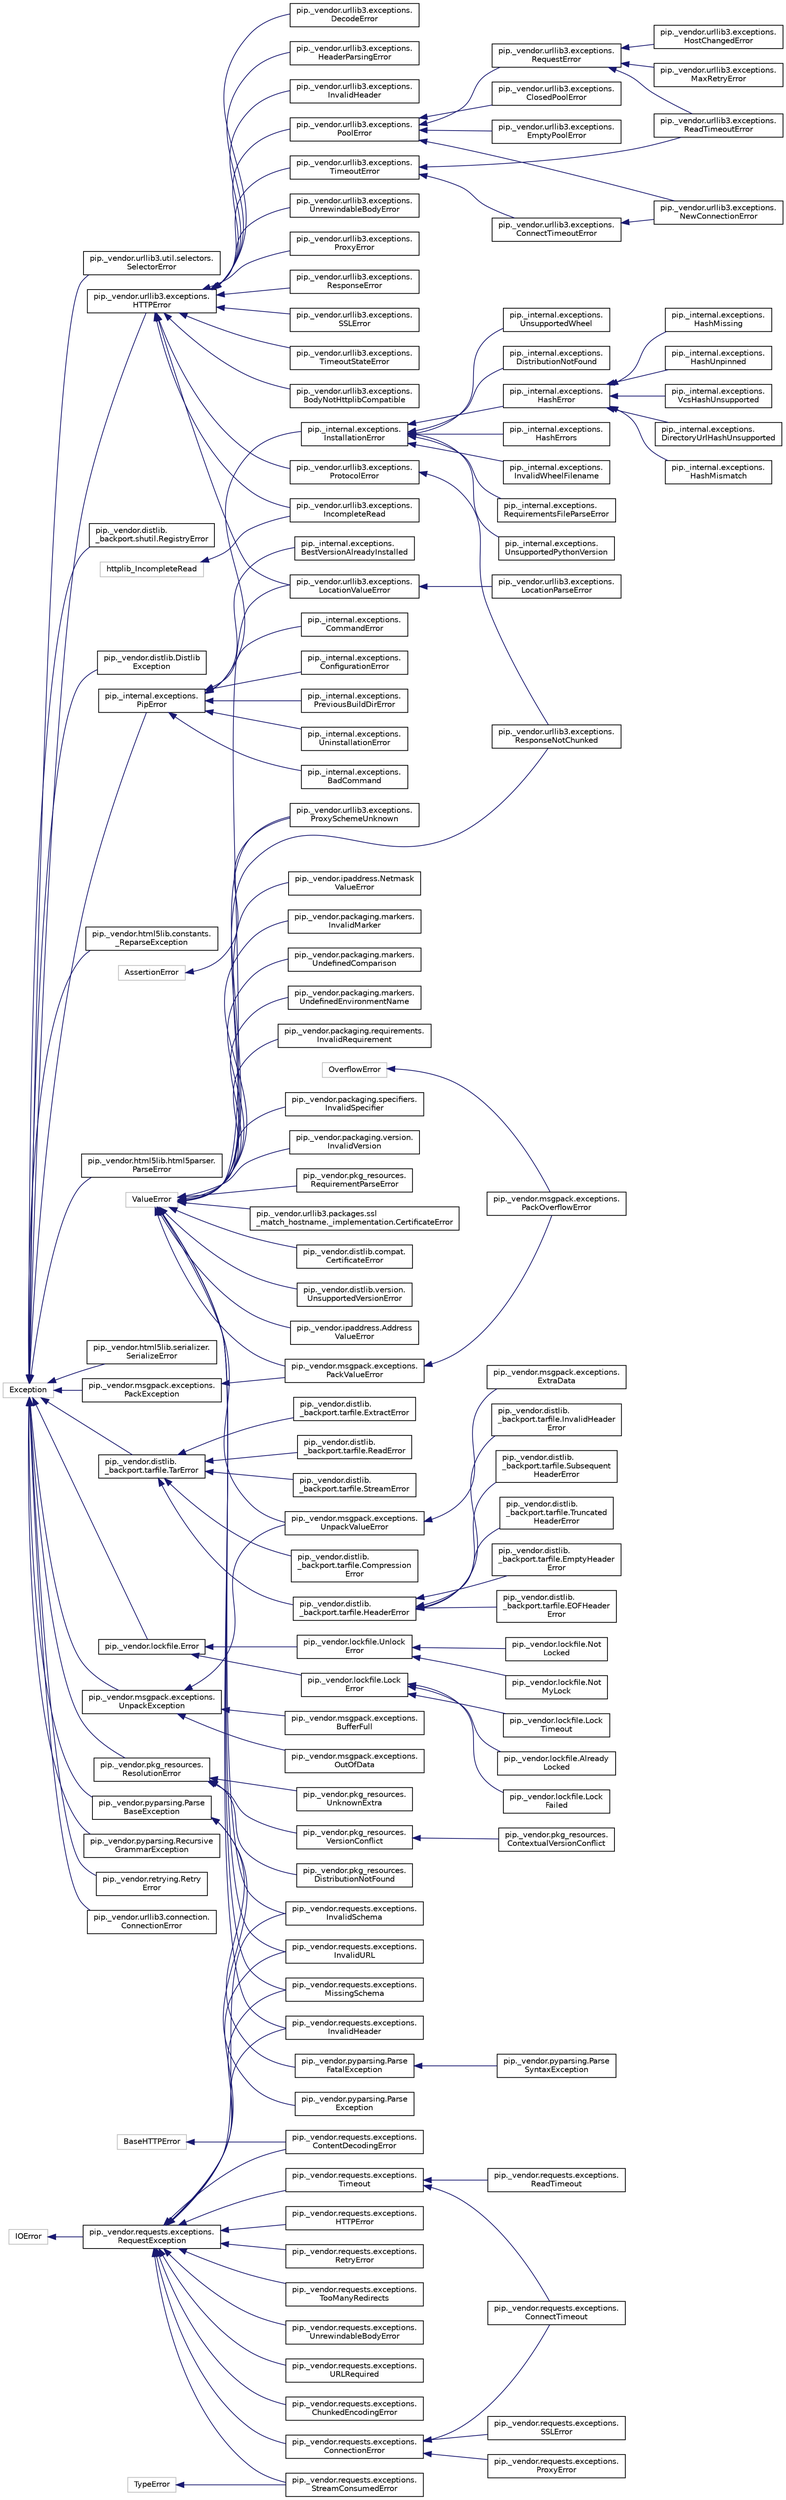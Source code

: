 digraph "Graphical Class Hierarchy"
{
  edge [fontname="Helvetica",fontsize="10",labelfontname="Helvetica",labelfontsize="10"];
  node [fontname="Helvetica",fontsize="10",shape=record];
  rankdir="LR";
  Node707 [label="AssertionError",height=0.2,width=0.4,color="grey75", fillcolor="white", style="filled"];
  Node707 -> Node39 [dir="back",color="midnightblue",fontsize="10",style="solid",fontname="Helvetica"];
  Node39 [label="pip._vendor.urllib3.exceptions.\lProxySchemeUnknown",height=0.2,width=0.4,color="black", fillcolor="white", style="filled",URL="$classpip_1_1__vendor_1_1urllib3_1_1exceptions_1_1_proxy_scheme_unknown.html"];
  Node701 [label="BaseHTTPError",height=0.2,width=0.4,color="grey75", fillcolor="white", style="filled"];
  Node701 -> Node535 [dir="back",color="midnightblue",fontsize="10",style="solid",fontname="Helvetica"];
  Node535 [label="pip._vendor.requests.exceptions.\lContentDecodingError",height=0.2,width=0.4,color="black", fillcolor="white", style="filled",URL="$classpip_1_1__vendor_1_1requests_1_1exceptions_1_1_content_decoding_error.html"];
  Node579 [label="Exception",height=0.2,width=0.4,color="grey75", fillcolor="white", style="filled"];
  Node579 -> Node580 [dir="back",color="midnightblue",fontsize="10",style="solid",fontname="Helvetica"];
  Node580 [label="pip._internal.exceptions.\lPipError",height=0.2,width=0.4,color="black", fillcolor="white", style="filled",URL="$classpip_1_1__internal_1_1exceptions_1_1_pip_error.html"];
  Node580 -> Node581 [dir="back",color="midnightblue",fontsize="10",style="solid",fontname="Helvetica"];
  Node581 [label="pip._internal.exceptions.\lBadCommand",height=0.2,width=0.4,color="black", fillcolor="white", style="filled",URL="$classpip_1_1__internal_1_1exceptions_1_1_bad_command.html"];
  Node580 -> Node582 [dir="back",color="midnightblue",fontsize="10",style="solid",fontname="Helvetica"];
  Node582 [label="pip._internal.exceptions.\lBestVersionAlreadyInstalled",height=0.2,width=0.4,color="black", fillcolor="white", style="filled",URL="$classpip_1_1__internal_1_1exceptions_1_1_best_version_already_installed.html"];
  Node580 -> Node583 [dir="back",color="midnightblue",fontsize="10",style="solid",fontname="Helvetica"];
  Node583 [label="pip._internal.exceptions.\lCommandError",height=0.2,width=0.4,color="black", fillcolor="white", style="filled",URL="$classpip_1_1__internal_1_1exceptions_1_1_command_error.html"];
  Node580 -> Node584 [dir="back",color="midnightblue",fontsize="10",style="solid",fontname="Helvetica"];
  Node584 [label="pip._internal.exceptions.\lConfigurationError",height=0.2,width=0.4,color="black", fillcolor="white", style="filled",URL="$classpip_1_1__internal_1_1exceptions_1_1_configuration_error.html"];
  Node580 -> Node585 [dir="back",color="midnightblue",fontsize="10",style="solid",fontname="Helvetica"];
  Node585 [label="pip._internal.exceptions.\lInstallationError",height=0.2,width=0.4,color="black", fillcolor="white", style="filled",URL="$classpip_1_1__internal_1_1exceptions_1_1_installation_error.html"];
  Node585 -> Node586 [dir="back",color="midnightblue",fontsize="10",style="solid",fontname="Helvetica"];
  Node586 [label="pip._internal.exceptions.\lDistributionNotFound",height=0.2,width=0.4,color="black", fillcolor="white", style="filled",URL="$classpip_1_1__internal_1_1exceptions_1_1_distribution_not_found.html"];
  Node585 -> Node587 [dir="back",color="midnightblue",fontsize="10",style="solid",fontname="Helvetica"];
  Node587 [label="pip._internal.exceptions.\lHashError",height=0.2,width=0.4,color="black", fillcolor="white", style="filled",URL="$classpip_1_1__internal_1_1exceptions_1_1_hash_error.html"];
  Node587 -> Node588 [dir="back",color="midnightblue",fontsize="10",style="solid",fontname="Helvetica"];
  Node588 [label="pip._internal.exceptions.\lDirectoryUrlHashUnsupported",height=0.2,width=0.4,color="black", fillcolor="white", style="filled",URL="$classpip_1_1__internal_1_1exceptions_1_1_directory_url_hash_unsupported.html"];
  Node587 -> Node589 [dir="back",color="midnightblue",fontsize="10",style="solid",fontname="Helvetica"];
  Node589 [label="pip._internal.exceptions.\lHashMismatch",height=0.2,width=0.4,color="black", fillcolor="white", style="filled",URL="$classpip_1_1__internal_1_1exceptions_1_1_hash_mismatch.html"];
  Node587 -> Node590 [dir="back",color="midnightblue",fontsize="10",style="solid",fontname="Helvetica"];
  Node590 [label="pip._internal.exceptions.\lHashMissing",height=0.2,width=0.4,color="black", fillcolor="white", style="filled",URL="$classpip_1_1__internal_1_1exceptions_1_1_hash_missing.html"];
  Node587 -> Node591 [dir="back",color="midnightblue",fontsize="10",style="solid",fontname="Helvetica"];
  Node591 [label="pip._internal.exceptions.\lHashUnpinned",height=0.2,width=0.4,color="black", fillcolor="white", style="filled",URL="$classpip_1_1__internal_1_1exceptions_1_1_hash_unpinned.html"];
  Node587 -> Node592 [dir="back",color="midnightblue",fontsize="10",style="solid",fontname="Helvetica"];
  Node592 [label="pip._internal.exceptions.\lVcsHashUnsupported",height=0.2,width=0.4,color="black", fillcolor="white", style="filled",URL="$classpip_1_1__internal_1_1exceptions_1_1_vcs_hash_unsupported.html"];
  Node585 -> Node593 [dir="back",color="midnightblue",fontsize="10",style="solid",fontname="Helvetica"];
  Node593 [label="pip._internal.exceptions.\lHashErrors",height=0.2,width=0.4,color="black", fillcolor="white", style="filled",URL="$classpip_1_1__internal_1_1exceptions_1_1_hash_errors.html"];
  Node585 -> Node594 [dir="back",color="midnightblue",fontsize="10",style="solid",fontname="Helvetica"];
  Node594 [label="pip._internal.exceptions.\lInvalidWheelFilename",height=0.2,width=0.4,color="black", fillcolor="white", style="filled",URL="$classpip_1_1__internal_1_1exceptions_1_1_invalid_wheel_filename.html"];
  Node585 -> Node595 [dir="back",color="midnightblue",fontsize="10",style="solid",fontname="Helvetica"];
  Node595 [label="pip._internal.exceptions.\lRequirementsFileParseError",height=0.2,width=0.4,color="black", fillcolor="white", style="filled",URL="$classpip_1_1__internal_1_1exceptions_1_1_requirements_file_parse_error.html"];
  Node585 -> Node596 [dir="back",color="midnightblue",fontsize="10",style="solid",fontname="Helvetica"];
  Node596 [label="pip._internal.exceptions.\lUnsupportedPythonVersion",height=0.2,width=0.4,color="black", fillcolor="white", style="filled",URL="$classpip_1_1__internal_1_1exceptions_1_1_unsupported_python_version.html"];
  Node585 -> Node597 [dir="back",color="midnightblue",fontsize="10",style="solid",fontname="Helvetica"];
  Node597 [label="pip._internal.exceptions.\lUnsupportedWheel",height=0.2,width=0.4,color="black", fillcolor="white", style="filled",URL="$classpip_1_1__internal_1_1exceptions_1_1_unsupported_wheel.html"];
  Node580 -> Node598 [dir="back",color="midnightblue",fontsize="10",style="solid",fontname="Helvetica"];
  Node598 [label="pip._internal.exceptions.\lPreviousBuildDirError",height=0.2,width=0.4,color="black", fillcolor="white", style="filled",URL="$classpip_1_1__internal_1_1exceptions_1_1_previous_build_dir_error.html"];
  Node580 -> Node599 [dir="back",color="midnightblue",fontsize="10",style="solid",fontname="Helvetica"];
  Node599 [label="pip._internal.exceptions.\lUninstallationError",height=0.2,width=0.4,color="black", fillcolor="white", style="filled",URL="$classpip_1_1__internal_1_1exceptions_1_1_uninstallation_error.html"];
  Node579 -> Node600 [dir="back",color="midnightblue",fontsize="10",style="solid",fontname="Helvetica"];
  Node600 [label="pip._vendor.distlib.\l_backport.shutil.RegistryError",height=0.2,width=0.4,color="black", fillcolor="white", style="filled",URL="$classpip_1_1__vendor_1_1distlib_1_1__backport_1_1shutil_1_1_registry_error.html"];
  Node579 -> Node601 [dir="back",color="midnightblue",fontsize="10",style="solid",fontname="Helvetica"];
  Node601 [label="pip._vendor.distlib.\l_backport.tarfile.TarError",height=0.2,width=0.4,color="black", fillcolor="white", style="filled",URL="$classpip_1_1__vendor_1_1distlib_1_1__backport_1_1tarfile_1_1_tar_error.html"];
  Node601 -> Node602 [dir="back",color="midnightblue",fontsize="10",style="solid",fontname="Helvetica"];
  Node602 [label="pip._vendor.distlib.\l_backport.tarfile.Compression\lError",height=0.2,width=0.4,color="black", fillcolor="white", style="filled",URL="$classpip_1_1__vendor_1_1distlib_1_1__backport_1_1tarfile_1_1_compression_error.html"];
  Node601 -> Node603 [dir="back",color="midnightblue",fontsize="10",style="solid",fontname="Helvetica"];
  Node603 [label="pip._vendor.distlib.\l_backport.tarfile.ExtractError",height=0.2,width=0.4,color="black", fillcolor="white", style="filled",URL="$classpip_1_1__vendor_1_1distlib_1_1__backport_1_1tarfile_1_1_extract_error.html"];
  Node601 -> Node604 [dir="back",color="midnightblue",fontsize="10",style="solid",fontname="Helvetica"];
  Node604 [label="pip._vendor.distlib.\l_backport.tarfile.HeaderError",height=0.2,width=0.4,color="black", fillcolor="white", style="filled",URL="$classpip_1_1__vendor_1_1distlib_1_1__backport_1_1tarfile_1_1_header_error.html"];
  Node604 -> Node605 [dir="back",color="midnightblue",fontsize="10",style="solid",fontname="Helvetica"];
  Node605 [label="pip._vendor.distlib.\l_backport.tarfile.EmptyHeader\lError",height=0.2,width=0.4,color="black", fillcolor="white", style="filled",URL="$classpip_1_1__vendor_1_1distlib_1_1__backport_1_1tarfile_1_1_empty_header_error.html"];
  Node604 -> Node606 [dir="back",color="midnightblue",fontsize="10",style="solid",fontname="Helvetica"];
  Node606 [label="pip._vendor.distlib.\l_backport.tarfile.EOFHeader\lError",height=0.2,width=0.4,color="black", fillcolor="white", style="filled",URL="$classpip_1_1__vendor_1_1distlib_1_1__backport_1_1tarfile_1_1_e_o_f_header_error.html"];
  Node604 -> Node607 [dir="back",color="midnightblue",fontsize="10",style="solid",fontname="Helvetica"];
  Node607 [label="pip._vendor.distlib.\l_backport.tarfile.InvalidHeader\lError",height=0.2,width=0.4,color="black", fillcolor="white", style="filled",URL="$classpip_1_1__vendor_1_1distlib_1_1__backport_1_1tarfile_1_1_invalid_header_error.html"];
  Node604 -> Node608 [dir="back",color="midnightblue",fontsize="10",style="solid",fontname="Helvetica"];
  Node608 [label="pip._vendor.distlib.\l_backport.tarfile.Subsequent\lHeaderError",height=0.2,width=0.4,color="black", fillcolor="white", style="filled",URL="$classpip_1_1__vendor_1_1distlib_1_1__backport_1_1tarfile_1_1_subsequent_header_error.html"];
  Node604 -> Node609 [dir="back",color="midnightblue",fontsize="10",style="solid",fontname="Helvetica"];
  Node609 [label="pip._vendor.distlib.\l_backport.tarfile.Truncated\lHeaderError",height=0.2,width=0.4,color="black", fillcolor="white", style="filled",URL="$classpip_1_1__vendor_1_1distlib_1_1__backport_1_1tarfile_1_1_truncated_header_error.html"];
  Node601 -> Node610 [dir="back",color="midnightblue",fontsize="10",style="solid",fontname="Helvetica"];
  Node610 [label="pip._vendor.distlib.\l_backport.tarfile.ReadError",height=0.2,width=0.4,color="black", fillcolor="white", style="filled",URL="$classpip_1_1__vendor_1_1distlib_1_1__backport_1_1tarfile_1_1_read_error.html"];
  Node601 -> Node611 [dir="back",color="midnightblue",fontsize="10",style="solid",fontname="Helvetica"];
  Node611 [label="pip._vendor.distlib.\l_backport.tarfile.StreamError",height=0.2,width=0.4,color="black", fillcolor="white", style="filled",URL="$classpip_1_1__vendor_1_1distlib_1_1__backport_1_1tarfile_1_1_stream_error.html"];
  Node579 -> Node612 [dir="back",color="midnightblue",fontsize="10",style="solid",fontname="Helvetica"];
  Node612 [label="pip._vendor.distlib.Distlib\lException",height=0.2,width=0.4,color="black", fillcolor="white", style="filled",URL="$classpip_1_1__vendor_1_1distlib_1_1_distlib_exception.html"];
  Node579 -> Node613 [dir="back",color="midnightblue",fontsize="10",style="solid",fontname="Helvetica"];
  Node613 [label="pip._vendor.html5lib.constants.\l_ReparseException",height=0.2,width=0.4,color="black", fillcolor="white", style="filled",URL="$classpip_1_1__vendor_1_1html5lib_1_1constants_1_1___reparse_exception.html"];
  Node579 -> Node614 [dir="back",color="midnightblue",fontsize="10",style="solid",fontname="Helvetica"];
  Node614 [label="pip._vendor.html5lib.html5parser.\lParseError",height=0.2,width=0.4,color="black", fillcolor="white", style="filled",URL="$classpip_1_1__vendor_1_1html5lib_1_1html5parser_1_1_parse_error.html"];
  Node579 -> Node615 [dir="back",color="midnightblue",fontsize="10",style="solid",fontname="Helvetica"];
  Node615 [label="pip._vendor.html5lib.serializer.\lSerializeError",height=0.2,width=0.4,color="black", fillcolor="white", style="filled",URL="$classpip_1_1__vendor_1_1html5lib_1_1serializer_1_1_serialize_error.html"];
  Node579 -> Node616 [dir="back",color="midnightblue",fontsize="10",style="solid",fontname="Helvetica"];
  Node616 [label="pip._vendor.lockfile.Error",height=0.2,width=0.4,color="black", fillcolor="white", style="filled",URL="$classpip_1_1__vendor_1_1lockfile_1_1_error.html"];
  Node616 -> Node617 [dir="back",color="midnightblue",fontsize="10",style="solid",fontname="Helvetica"];
  Node617 [label="pip._vendor.lockfile.Lock\lError",height=0.2,width=0.4,color="black", fillcolor="white", style="filled",URL="$classpip_1_1__vendor_1_1lockfile_1_1_lock_error.html"];
  Node617 -> Node618 [dir="back",color="midnightblue",fontsize="10",style="solid",fontname="Helvetica"];
  Node618 [label="pip._vendor.lockfile.Already\lLocked",height=0.2,width=0.4,color="black", fillcolor="white", style="filled",URL="$classpip_1_1__vendor_1_1lockfile_1_1_already_locked.html"];
  Node617 -> Node619 [dir="back",color="midnightblue",fontsize="10",style="solid",fontname="Helvetica"];
  Node619 [label="pip._vendor.lockfile.Lock\lFailed",height=0.2,width=0.4,color="black", fillcolor="white", style="filled",URL="$classpip_1_1__vendor_1_1lockfile_1_1_lock_failed.html"];
  Node617 -> Node620 [dir="back",color="midnightblue",fontsize="10",style="solid",fontname="Helvetica"];
  Node620 [label="pip._vendor.lockfile.Lock\lTimeout",height=0.2,width=0.4,color="black", fillcolor="white", style="filled",URL="$classpip_1_1__vendor_1_1lockfile_1_1_lock_timeout.html"];
  Node616 -> Node621 [dir="back",color="midnightblue",fontsize="10",style="solid",fontname="Helvetica"];
  Node621 [label="pip._vendor.lockfile.Unlock\lError",height=0.2,width=0.4,color="black", fillcolor="white", style="filled",URL="$classpip_1_1__vendor_1_1lockfile_1_1_unlock_error.html"];
  Node621 -> Node622 [dir="back",color="midnightblue",fontsize="10",style="solid",fontname="Helvetica"];
  Node622 [label="pip._vendor.lockfile.Not\lLocked",height=0.2,width=0.4,color="black", fillcolor="white", style="filled",URL="$classpip_1_1__vendor_1_1lockfile_1_1_not_locked.html"];
  Node621 -> Node623 [dir="back",color="midnightblue",fontsize="10",style="solid",fontname="Helvetica"];
  Node623 [label="pip._vendor.lockfile.Not\lMyLock",height=0.2,width=0.4,color="black", fillcolor="white", style="filled",URL="$classpip_1_1__vendor_1_1lockfile_1_1_not_my_lock.html"];
  Node579 -> Node624 [dir="back",color="midnightblue",fontsize="10",style="solid",fontname="Helvetica"];
  Node624 [label="pip._vendor.msgpack.exceptions.\lPackException",height=0.2,width=0.4,color="black", fillcolor="white", style="filled",URL="$classpip_1_1__vendor_1_1msgpack_1_1exceptions_1_1_pack_exception.html"];
  Node624 -> Node22 [dir="back",color="midnightblue",fontsize="10",style="solid",fontname="Helvetica"];
  Node22 [label="pip._vendor.msgpack.exceptions.\lPackValueError",height=0.2,width=0.4,color="black", fillcolor="white", style="filled",URL="$classpip_1_1__vendor_1_1msgpack_1_1exceptions_1_1_pack_value_error.html"];
  Node22 -> Node23 [dir="back",color="midnightblue",fontsize="10",style="solid",fontname="Helvetica"];
  Node23 [label="pip._vendor.msgpack.exceptions.\lPackOverflowError",height=0.2,width=0.4,color="black", fillcolor="white", style="filled",URL="$classpip_1_1__vendor_1_1msgpack_1_1exceptions_1_1_pack_overflow_error.html"];
  Node579 -> Node625 [dir="back",color="midnightblue",fontsize="10",style="solid",fontname="Helvetica"];
  Node625 [label="pip._vendor.msgpack.exceptions.\lUnpackException",height=0.2,width=0.4,color="black", fillcolor="white", style="filled",URL="$classpip_1_1__vendor_1_1msgpack_1_1exceptions_1_1_unpack_exception.html"];
  Node625 -> Node626 [dir="back",color="midnightblue",fontsize="10",style="solid",fontname="Helvetica"];
  Node626 [label="pip._vendor.msgpack.exceptions.\lBufferFull",height=0.2,width=0.4,color="black", fillcolor="white", style="filled",URL="$classpip_1_1__vendor_1_1msgpack_1_1exceptions_1_1_buffer_full.html"];
  Node625 -> Node627 [dir="back",color="midnightblue",fontsize="10",style="solid",fontname="Helvetica"];
  Node627 [label="pip._vendor.msgpack.exceptions.\lOutOfData",height=0.2,width=0.4,color="black", fillcolor="white", style="filled",URL="$classpip_1_1__vendor_1_1msgpack_1_1exceptions_1_1_out_of_data.html"];
  Node625 -> Node24 [dir="back",color="midnightblue",fontsize="10",style="solid",fontname="Helvetica"];
  Node24 [label="pip._vendor.msgpack.exceptions.\lUnpackValueError",height=0.2,width=0.4,color="black", fillcolor="white", style="filled",URL="$classpip_1_1__vendor_1_1msgpack_1_1exceptions_1_1_unpack_value_error.html"];
  Node24 -> Node25 [dir="back",color="midnightblue",fontsize="10",style="solid",fontname="Helvetica"];
  Node25 [label="pip._vendor.msgpack.exceptions.\lExtraData",height=0.2,width=0.4,color="black", fillcolor="white", style="filled",URL="$classpip_1_1__vendor_1_1msgpack_1_1exceptions_1_1_extra_data.html"];
  Node579 -> Node628 [dir="back",color="midnightblue",fontsize="10",style="solid",fontname="Helvetica"];
  Node628 [label="pip._vendor.pkg_resources.\lResolutionError",height=0.2,width=0.4,color="black", fillcolor="white", style="filled",URL="$classpip_1_1__vendor_1_1pkg__resources_1_1_resolution_error.html"];
  Node628 -> Node629 [dir="back",color="midnightblue",fontsize="10",style="solid",fontname="Helvetica"];
  Node629 [label="pip._vendor.pkg_resources.\lDistributionNotFound",height=0.2,width=0.4,color="black", fillcolor="white", style="filled",URL="$classpip_1_1__vendor_1_1pkg__resources_1_1_distribution_not_found.html"];
  Node628 -> Node630 [dir="back",color="midnightblue",fontsize="10",style="solid",fontname="Helvetica"];
  Node630 [label="pip._vendor.pkg_resources.\lUnknownExtra",height=0.2,width=0.4,color="black", fillcolor="white", style="filled",URL="$classpip_1_1__vendor_1_1pkg__resources_1_1_unknown_extra.html"];
  Node628 -> Node631 [dir="back",color="midnightblue",fontsize="10",style="solid",fontname="Helvetica"];
  Node631 [label="pip._vendor.pkg_resources.\lVersionConflict",height=0.2,width=0.4,color="black", fillcolor="white", style="filled",URL="$classpip_1_1__vendor_1_1pkg__resources_1_1_version_conflict.html"];
  Node631 -> Node632 [dir="back",color="midnightblue",fontsize="10",style="solid",fontname="Helvetica"];
  Node632 [label="pip._vendor.pkg_resources.\lContextualVersionConflict",height=0.2,width=0.4,color="black", fillcolor="white", style="filled",URL="$classpip_1_1__vendor_1_1pkg__resources_1_1_contextual_version_conflict.html"];
  Node579 -> Node633 [dir="back",color="midnightblue",fontsize="10",style="solid",fontname="Helvetica"];
  Node633 [label="pip._vendor.pyparsing.Parse\lBaseException",height=0.2,width=0.4,color="black", fillcolor="white", style="filled",URL="$classpip_1_1__vendor_1_1pyparsing_1_1_parse_base_exception.html"];
  Node633 -> Node634 [dir="back",color="midnightblue",fontsize="10",style="solid",fontname="Helvetica"];
  Node634 [label="pip._vendor.pyparsing.Parse\lException",height=0.2,width=0.4,color="black", fillcolor="white", style="filled",URL="$classpip_1_1__vendor_1_1pyparsing_1_1_parse_exception.html"];
  Node633 -> Node635 [dir="back",color="midnightblue",fontsize="10",style="solid",fontname="Helvetica"];
  Node635 [label="pip._vendor.pyparsing.Parse\lFatalException",height=0.2,width=0.4,color="black", fillcolor="white", style="filled",URL="$classpip_1_1__vendor_1_1pyparsing_1_1_parse_fatal_exception.html"];
  Node635 -> Node636 [dir="back",color="midnightblue",fontsize="10",style="solid",fontname="Helvetica"];
  Node636 [label="pip._vendor.pyparsing.Parse\lSyntaxException",height=0.2,width=0.4,color="black", fillcolor="white", style="filled",URL="$classpip_1_1__vendor_1_1pyparsing_1_1_parse_syntax_exception.html"];
  Node579 -> Node637 [dir="back",color="midnightblue",fontsize="10",style="solid",fontname="Helvetica"];
  Node637 [label="pip._vendor.pyparsing.Recursive\lGrammarException",height=0.2,width=0.4,color="black", fillcolor="white", style="filled",URL="$classpip_1_1__vendor_1_1pyparsing_1_1_recursive_grammar_exception.html"];
  Node579 -> Node638 [dir="back",color="midnightblue",fontsize="10",style="solid",fontname="Helvetica"];
  Node638 [label="pip._vendor.retrying.Retry\lError",height=0.2,width=0.4,color="black", fillcolor="white", style="filled",URL="$classpip_1_1__vendor_1_1retrying_1_1_retry_error.html"];
  Node579 -> Node639 [dir="back",color="midnightblue",fontsize="10",style="solid",fontname="Helvetica"];
  Node639 [label="pip._vendor.urllib3.connection.\lConnectionError",height=0.2,width=0.4,color="black", fillcolor="white", style="filled",URL="$classpip_1_1__vendor_1_1urllib3_1_1connection_1_1_connection_error.html"];
  Node579 -> Node640 [dir="back",color="midnightblue",fontsize="10",style="solid",fontname="Helvetica"];
  Node640 [label="pip._vendor.urllib3.exceptions.\lHTTPError",height=0.2,width=0.4,color="black", fillcolor="white", style="filled",URL="$classpip_1_1__vendor_1_1urllib3_1_1exceptions_1_1_h_t_t_p_error.html"];
  Node640 -> Node641 [dir="back",color="midnightblue",fontsize="10",style="solid",fontname="Helvetica"];
  Node641 [label="pip._vendor.urllib3.exceptions.\lBodyNotHttplibCompatible",height=0.2,width=0.4,color="black", fillcolor="white", style="filled",URL="$classpip_1_1__vendor_1_1urllib3_1_1exceptions_1_1_body_not_httplib_compatible.html"];
  Node640 -> Node642 [dir="back",color="midnightblue",fontsize="10",style="solid",fontname="Helvetica"];
  Node642 [label="pip._vendor.urllib3.exceptions.\lDecodeError",height=0.2,width=0.4,color="black", fillcolor="white", style="filled",URL="$classpip_1_1__vendor_1_1urllib3_1_1exceptions_1_1_decode_error.html"];
  Node640 -> Node643 [dir="back",color="midnightblue",fontsize="10",style="solid",fontname="Helvetica"];
  Node643 [label="pip._vendor.urllib3.exceptions.\lHeaderParsingError",height=0.2,width=0.4,color="black", fillcolor="white", style="filled",URL="$classpip_1_1__vendor_1_1urllib3_1_1exceptions_1_1_header_parsing_error.html"];
  Node640 -> Node563 [dir="back",color="midnightblue",fontsize="10",style="solid",fontname="Helvetica"];
  Node563 [label="pip._vendor.urllib3.exceptions.\lIncompleteRead",height=0.2,width=0.4,color="black", fillcolor="white", style="filled",URL="$classpip_1_1__vendor_1_1urllib3_1_1exceptions_1_1_incomplete_read.html"];
  Node640 -> Node644 [dir="back",color="midnightblue",fontsize="10",style="solid",fontname="Helvetica"];
  Node644 [label="pip._vendor.urllib3.exceptions.\lInvalidHeader",height=0.2,width=0.4,color="black", fillcolor="white", style="filled",URL="$classpip_1_1__vendor_1_1urllib3_1_1exceptions_1_1_invalid_header.html"];
  Node640 -> Node37 [dir="back",color="midnightblue",fontsize="10",style="solid",fontname="Helvetica"];
  Node37 [label="pip._vendor.urllib3.exceptions.\lLocationValueError",height=0.2,width=0.4,color="black", fillcolor="white", style="filled",URL="$classpip_1_1__vendor_1_1urllib3_1_1exceptions_1_1_location_value_error.html"];
  Node37 -> Node38 [dir="back",color="midnightblue",fontsize="10",style="solid",fontname="Helvetica"];
  Node38 [label="pip._vendor.urllib3.exceptions.\lLocationParseError",height=0.2,width=0.4,color="black", fillcolor="white", style="filled",URL="$classpip_1_1__vendor_1_1urllib3_1_1exceptions_1_1_location_parse_error.html"];
  Node640 -> Node645 [dir="back",color="midnightblue",fontsize="10",style="solid",fontname="Helvetica"];
  Node645 [label="pip._vendor.urllib3.exceptions.\lPoolError",height=0.2,width=0.4,color="black", fillcolor="white", style="filled",URL="$classpip_1_1__vendor_1_1urllib3_1_1exceptions_1_1_pool_error.html"];
  Node645 -> Node646 [dir="back",color="midnightblue",fontsize="10",style="solid",fontname="Helvetica"];
  Node646 [label="pip._vendor.urllib3.exceptions.\lClosedPoolError",height=0.2,width=0.4,color="black", fillcolor="white", style="filled",URL="$classpip_1_1__vendor_1_1urllib3_1_1exceptions_1_1_closed_pool_error.html"];
  Node645 -> Node647 [dir="back",color="midnightblue",fontsize="10",style="solid",fontname="Helvetica"];
  Node647 [label="pip._vendor.urllib3.exceptions.\lEmptyPoolError",height=0.2,width=0.4,color="black", fillcolor="white", style="filled",URL="$classpip_1_1__vendor_1_1urllib3_1_1exceptions_1_1_empty_pool_error.html"];
  Node645 -> Node648 [dir="back",color="midnightblue",fontsize="10",style="solid",fontname="Helvetica"];
  Node648 [label="pip._vendor.urllib3.exceptions.\lNewConnectionError",height=0.2,width=0.4,color="black", fillcolor="white", style="filled",URL="$classpip_1_1__vendor_1_1urllib3_1_1exceptions_1_1_new_connection_error.html"];
  Node645 -> Node649 [dir="back",color="midnightblue",fontsize="10",style="solid",fontname="Helvetica"];
  Node649 [label="pip._vendor.urllib3.exceptions.\lRequestError",height=0.2,width=0.4,color="black", fillcolor="white", style="filled",URL="$classpip_1_1__vendor_1_1urllib3_1_1exceptions_1_1_request_error.html"];
  Node649 -> Node650 [dir="back",color="midnightblue",fontsize="10",style="solid",fontname="Helvetica"];
  Node650 [label="pip._vendor.urllib3.exceptions.\lHostChangedError",height=0.2,width=0.4,color="black", fillcolor="white", style="filled",URL="$classpip_1_1__vendor_1_1urllib3_1_1exceptions_1_1_host_changed_error.html"];
  Node649 -> Node651 [dir="back",color="midnightblue",fontsize="10",style="solid",fontname="Helvetica"];
  Node651 [label="pip._vendor.urllib3.exceptions.\lMaxRetryError",height=0.2,width=0.4,color="black", fillcolor="white", style="filled",URL="$classpip_1_1__vendor_1_1urllib3_1_1exceptions_1_1_max_retry_error.html"];
  Node649 -> Node652 [dir="back",color="midnightblue",fontsize="10",style="solid",fontname="Helvetica"];
  Node652 [label="pip._vendor.urllib3.exceptions.\lReadTimeoutError",height=0.2,width=0.4,color="black", fillcolor="white", style="filled",URL="$classpip_1_1__vendor_1_1urllib3_1_1exceptions_1_1_read_timeout_error.html"];
  Node640 -> Node653 [dir="back",color="midnightblue",fontsize="10",style="solid",fontname="Helvetica"];
  Node653 [label="pip._vendor.urllib3.exceptions.\lProtocolError",height=0.2,width=0.4,color="black", fillcolor="white", style="filled",URL="$classpip_1_1__vendor_1_1urllib3_1_1exceptions_1_1_protocol_error.html"];
  Node653 -> Node40 [dir="back",color="midnightblue",fontsize="10",style="solid",fontname="Helvetica"];
  Node40 [label="pip._vendor.urllib3.exceptions.\lResponseNotChunked",height=0.2,width=0.4,color="black", fillcolor="white", style="filled",URL="$classpip_1_1__vendor_1_1urllib3_1_1exceptions_1_1_response_not_chunked.html"];
  Node640 -> Node654 [dir="back",color="midnightblue",fontsize="10",style="solid",fontname="Helvetica"];
  Node654 [label="pip._vendor.urllib3.exceptions.\lProxyError",height=0.2,width=0.4,color="black", fillcolor="white", style="filled",URL="$classpip_1_1__vendor_1_1urllib3_1_1exceptions_1_1_proxy_error.html"];
  Node640 -> Node655 [dir="back",color="midnightblue",fontsize="10",style="solid",fontname="Helvetica"];
  Node655 [label="pip._vendor.urllib3.exceptions.\lResponseError",height=0.2,width=0.4,color="black", fillcolor="white", style="filled",URL="$classpip_1_1__vendor_1_1urllib3_1_1exceptions_1_1_response_error.html"];
  Node640 -> Node656 [dir="back",color="midnightblue",fontsize="10",style="solid",fontname="Helvetica"];
  Node656 [label="pip._vendor.urllib3.exceptions.\lSSLError",height=0.2,width=0.4,color="black", fillcolor="white", style="filled",URL="$classpip_1_1__vendor_1_1urllib3_1_1exceptions_1_1_s_s_l_error.html"];
  Node640 -> Node657 [dir="back",color="midnightblue",fontsize="10",style="solid",fontname="Helvetica"];
  Node657 [label="pip._vendor.urllib3.exceptions.\lTimeoutError",height=0.2,width=0.4,color="black", fillcolor="white", style="filled",URL="$classpip_1_1__vendor_1_1urllib3_1_1exceptions_1_1_timeout_error.html"];
  Node657 -> Node658 [dir="back",color="midnightblue",fontsize="10",style="solid",fontname="Helvetica"];
  Node658 [label="pip._vendor.urllib3.exceptions.\lConnectTimeoutError",height=0.2,width=0.4,color="black", fillcolor="white", style="filled",URL="$classpip_1_1__vendor_1_1urllib3_1_1exceptions_1_1_connect_timeout_error.html"];
  Node658 -> Node648 [dir="back",color="midnightblue",fontsize="10",style="solid",fontname="Helvetica"];
  Node657 -> Node652 [dir="back",color="midnightblue",fontsize="10",style="solid",fontname="Helvetica"];
  Node640 -> Node659 [dir="back",color="midnightblue",fontsize="10",style="solid",fontname="Helvetica"];
  Node659 [label="pip._vendor.urllib3.exceptions.\lTimeoutStateError",height=0.2,width=0.4,color="black", fillcolor="white", style="filled",URL="$classpip_1_1__vendor_1_1urllib3_1_1exceptions_1_1_timeout_state_error.html"];
  Node640 -> Node660 [dir="back",color="midnightblue",fontsize="10",style="solid",fontname="Helvetica"];
  Node660 [label="pip._vendor.urllib3.exceptions.\lUnrewindableBodyError",height=0.2,width=0.4,color="black", fillcolor="white", style="filled",URL="$classpip_1_1__vendor_1_1urllib3_1_1exceptions_1_1_unrewindable_body_error.html"];
  Node579 -> Node661 [dir="back",color="midnightblue",fontsize="10",style="solid",fontname="Helvetica"];
  Node661 [label="pip._vendor.urllib3.util.selectors.\lSelectorError",height=0.2,width=0.4,color="black", fillcolor="white", style="filled",URL="$classpip_1_1__vendor_1_1urllib3_1_1util_1_1selectors_1_1_selector_error.html"];
  Node562 [label="httplib_IncompleteRead",height=0.2,width=0.4,color="grey75", fillcolor="white", style="filled"];
  Node562 -> Node563 [dir="back",color="midnightblue",fontsize="10",style="solid",fontname="Helvetica"];
  Node528 [label="IOError",height=0.2,width=0.4,color="grey75", fillcolor="white", style="filled"];
  Node528 -> Node529 [dir="back",color="midnightblue",fontsize="10",style="solid",fontname="Helvetica"];
  Node529 [label="pip._vendor.requests.exceptions.\lRequestException",height=0.2,width=0.4,color="black", fillcolor="white", style="filled",URL="$classpip_1_1__vendor_1_1requests_1_1exceptions_1_1_request_exception.html"];
  Node529 -> Node530 [dir="back",color="midnightblue",fontsize="10",style="solid",fontname="Helvetica"];
  Node530 [label="pip._vendor.requests.exceptions.\lChunkedEncodingError",height=0.2,width=0.4,color="black", fillcolor="white", style="filled",URL="$classpip_1_1__vendor_1_1requests_1_1exceptions_1_1_chunked_encoding_error.html"];
  Node529 -> Node531 [dir="back",color="midnightblue",fontsize="10",style="solid",fontname="Helvetica"];
  Node531 [label="pip._vendor.requests.exceptions.\lConnectionError",height=0.2,width=0.4,color="black", fillcolor="white", style="filled",URL="$classpip_1_1__vendor_1_1requests_1_1exceptions_1_1_connection_error.html"];
  Node531 -> Node532 [dir="back",color="midnightblue",fontsize="10",style="solid",fontname="Helvetica"];
  Node532 [label="pip._vendor.requests.exceptions.\lConnectTimeout",height=0.2,width=0.4,color="black", fillcolor="white", style="filled",URL="$classpip_1_1__vendor_1_1requests_1_1exceptions_1_1_connect_timeout.html"];
  Node531 -> Node533 [dir="back",color="midnightblue",fontsize="10",style="solid",fontname="Helvetica"];
  Node533 [label="pip._vendor.requests.exceptions.\lProxyError",height=0.2,width=0.4,color="black", fillcolor="white", style="filled",URL="$classpip_1_1__vendor_1_1requests_1_1exceptions_1_1_proxy_error.html"];
  Node531 -> Node534 [dir="back",color="midnightblue",fontsize="10",style="solid",fontname="Helvetica"];
  Node534 [label="pip._vendor.requests.exceptions.\lSSLError",height=0.2,width=0.4,color="black", fillcolor="white", style="filled",URL="$classpip_1_1__vendor_1_1requests_1_1exceptions_1_1_s_s_l_error.html"];
  Node529 -> Node535 [dir="back",color="midnightblue",fontsize="10",style="solid",fontname="Helvetica"];
  Node529 -> Node536 [dir="back",color="midnightblue",fontsize="10",style="solid",fontname="Helvetica"];
  Node536 [label="pip._vendor.requests.exceptions.\lHTTPError",height=0.2,width=0.4,color="black", fillcolor="white", style="filled",URL="$classpip_1_1__vendor_1_1requests_1_1exceptions_1_1_h_t_t_p_error.html"];
  Node529 -> Node33 [dir="back",color="midnightblue",fontsize="10",style="solid",fontname="Helvetica"];
  Node33 [label="pip._vendor.requests.exceptions.\lInvalidHeader",height=0.2,width=0.4,color="black", fillcolor="white", style="filled",URL="$classpip_1_1__vendor_1_1requests_1_1exceptions_1_1_invalid_header.html"];
  Node529 -> Node34 [dir="back",color="midnightblue",fontsize="10",style="solid",fontname="Helvetica"];
  Node34 [label="pip._vendor.requests.exceptions.\lInvalidSchema",height=0.2,width=0.4,color="black", fillcolor="white", style="filled",URL="$classpip_1_1__vendor_1_1requests_1_1exceptions_1_1_invalid_schema.html"];
  Node529 -> Node35 [dir="back",color="midnightblue",fontsize="10",style="solid",fontname="Helvetica"];
  Node35 [label="pip._vendor.requests.exceptions.\lInvalidURL",height=0.2,width=0.4,color="black", fillcolor="white", style="filled",URL="$classpip_1_1__vendor_1_1requests_1_1exceptions_1_1_invalid_u_r_l.html"];
  Node529 -> Node36 [dir="back",color="midnightblue",fontsize="10",style="solid",fontname="Helvetica"];
  Node36 [label="pip._vendor.requests.exceptions.\lMissingSchema",height=0.2,width=0.4,color="black", fillcolor="white", style="filled",URL="$classpip_1_1__vendor_1_1requests_1_1exceptions_1_1_missing_schema.html"];
  Node529 -> Node537 [dir="back",color="midnightblue",fontsize="10",style="solid",fontname="Helvetica"];
  Node537 [label="pip._vendor.requests.exceptions.\lRetryError",height=0.2,width=0.4,color="black", fillcolor="white", style="filled",URL="$classpip_1_1__vendor_1_1requests_1_1exceptions_1_1_retry_error.html"];
  Node529 -> Node54 [dir="back",color="midnightblue",fontsize="10",style="solid",fontname="Helvetica"];
  Node54 [label="pip._vendor.requests.exceptions.\lStreamConsumedError",height=0.2,width=0.4,color="black", fillcolor="white", style="filled",URL="$classpip_1_1__vendor_1_1requests_1_1exceptions_1_1_stream_consumed_error.html"];
  Node529 -> Node538 [dir="back",color="midnightblue",fontsize="10",style="solid",fontname="Helvetica"];
  Node538 [label="pip._vendor.requests.exceptions.\lTimeout",height=0.2,width=0.4,color="black", fillcolor="white", style="filled",URL="$classpip_1_1__vendor_1_1requests_1_1exceptions_1_1_timeout.html"];
  Node538 -> Node532 [dir="back",color="midnightblue",fontsize="10",style="solid",fontname="Helvetica"];
  Node538 -> Node539 [dir="back",color="midnightblue",fontsize="10",style="solid",fontname="Helvetica"];
  Node539 [label="pip._vendor.requests.exceptions.\lReadTimeout",height=0.2,width=0.4,color="black", fillcolor="white", style="filled",URL="$classpip_1_1__vendor_1_1requests_1_1exceptions_1_1_read_timeout.html"];
  Node529 -> Node540 [dir="back",color="midnightblue",fontsize="10",style="solid",fontname="Helvetica"];
  Node540 [label="pip._vendor.requests.exceptions.\lTooManyRedirects",height=0.2,width=0.4,color="black", fillcolor="white", style="filled",URL="$classpip_1_1__vendor_1_1requests_1_1exceptions_1_1_too_many_redirects.html"];
  Node529 -> Node541 [dir="back",color="midnightblue",fontsize="10",style="solid",fontname="Helvetica"];
  Node541 [label="pip._vendor.requests.exceptions.\lUnrewindableBodyError",height=0.2,width=0.4,color="black", fillcolor="white", style="filled",URL="$classpip_1_1__vendor_1_1requests_1_1exceptions_1_1_unrewindable_body_error.html"];
  Node529 -> Node542 [dir="back",color="midnightblue",fontsize="10",style="solid",fontname="Helvetica"];
  Node542 [label="pip._vendor.requests.exceptions.\lURLRequired",height=0.2,width=0.4,color="black", fillcolor="white", style="filled",URL="$classpip_1_1__vendor_1_1requests_1_1exceptions_1_1_u_r_l_required.html"];
  Node97 [label="OverflowError",height=0.2,width=0.4,color="grey75", fillcolor="white", style="filled"];
  Node97 -> Node23 [dir="back",color="midnightblue",fontsize="10",style="solid",fontname="Helvetica"];
  Node53 [label="TypeError",height=0.2,width=0.4,color="grey75", fillcolor="white", style="filled"];
  Node53 -> Node54 [dir="back",color="midnightblue",fontsize="10",style="solid",fontname="Helvetica"];
  Node17 [label="ValueError",height=0.2,width=0.4,color="grey75", fillcolor="white", style="filled"];
  Node17 -> Node0 [dir="back",color="midnightblue",fontsize="10",style="solid",fontname="Helvetica"];
  Node0 [label="pip._vendor.distlib.compat.\lCertificateError",height=0.2,width=0.4,color="black", fillcolor="white", style="filled",URL="$classpip_1_1__vendor_1_1distlib_1_1compat_1_1_certificate_error.html"];
  Node17 -> Node19 [dir="back",color="midnightblue",fontsize="10",style="solid",fontname="Helvetica"];
  Node19 [label="pip._vendor.distlib.version.\lUnsupportedVersionError",height=0.2,width=0.4,color="black", fillcolor="white", style="filled",URL="$classpip_1_1__vendor_1_1distlib_1_1version_1_1_unsupported_version_error.html"];
  Node17 -> Node20 [dir="back",color="midnightblue",fontsize="10",style="solid",fontname="Helvetica"];
  Node20 [label="pip._vendor.ipaddress.Address\lValueError",height=0.2,width=0.4,color="black", fillcolor="white", style="filled",URL="$classpip_1_1__vendor_1_1ipaddress_1_1_address_value_error.html"];
  Node17 -> Node21 [dir="back",color="midnightblue",fontsize="10",style="solid",fontname="Helvetica"];
  Node21 [label="pip._vendor.ipaddress.Netmask\lValueError",height=0.2,width=0.4,color="black", fillcolor="white", style="filled",URL="$classpip_1_1__vendor_1_1ipaddress_1_1_netmask_value_error.html"];
  Node17 -> Node22 [dir="back",color="midnightblue",fontsize="10",style="solid",fontname="Helvetica"];
  Node17 -> Node24 [dir="back",color="midnightblue",fontsize="10",style="solid",fontname="Helvetica"];
  Node17 -> Node26 [dir="back",color="midnightblue",fontsize="10",style="solid",fontname="Helvetica"];
  Node26 [label="pip._vendor.packaging.markers.\lInvalidMarker",height=0.2,width=0.4,color="black", fillcolor="white", style="filled",URL="$classpip_1_1__vendor_1_1packaging_1_1markers_1_1_invalid_marker.html"];
  Node17 -> Node27 [dir="back",color="midnightblue",fontsize="10",style="solid",fontname="Helvetica"];
  Node27 [label="pip._vendor.packaging.markers.\lUndefinedComparison",height=0.2,width=0.4,color="black", fillcolor="white", style="filled",URL="$classpip_1_1__vendor_1_1packaging_1_1markers_1_1_undefined_comparison.html"];
  Node17 -> Node28 [dir="back",color="midnightblue",fontsize="10",style="solid",fontname="Helvetica"];
  Node28 [label="pip._vendor.packaging.markers.\lUndefinedEnvironmentName",height=0.2,width=0.4,color="black", fillcolor="white", style="filled",URL="$classpip_1_1__vendor_1_1packaging_1_1markers_1_1_undefined_environment_name.html"];
  Node17 -> Node29 [dir="back",color="midnightblue",fontsize="10",style="solid",fontname="Helvetica"];
  Node29 [label="pip._vendor.packaging.requirements.\lInvalidRequirement",height=0.2,width=0.4,color="black", fillcolor="white", style="filled",URL="$classpip_1_1__vendor_1_1packaging_1_1requirements_1_1_invalid_requirement.html"];
  Node17 -> Node30 [dir="back",color="midnightblue",fontsize="10",style="solid",fontname="Helvetica"];
  Node30 [label="pip._vendor.packaging.specifiers.\lInvalidSpecifier",height=0.2,width=0.4,color="black", fillcolor="white", style="filled",URL="$classpip_1_1__vendor_1_1packaging_1_1specifiers_1_1_invalid_specifier.html"];
  Node17 -> Node31 [dir="back",color="midnightblue",fontsize="10",style="solid",fontname="Helvetica"];
  Node31 [label="pip._vendor.packaging.version.\lInvalidVersion",height=0.2,width=0.4,color="black", fillcolor="white", style="filled",URL="$classpip_1_1__vendor_1_1packaging_1_1version_1_1_invalid_version.html"];
  Node17 -> Node32 [dir="back",color="midnightblue",fontsize="10",style="solid",fontname="Helvetica"];
  Node32 [label="pip._vendor.pkg_resources.\lRequirementParseError",height=0.2,width=0.4,color="black", fillcolor="white", style="filled",URL="$classpip_1_1__vendor_1_1pkg__resources_1_1_requirement_parse_error.html"];
  Node17 -> Node33 [dir="back",color="midnightblue",fontsize="10",style="solid",fontname="Helvetica"];
  Node17 -> Node34 [dir="back",color="midnightblue",fontsize="10",style="solid",fontname="Helvetica"];
  Node17 -> Node35 [dir="back",color="midnightblue",fontsize="10",style="solid",fontname="Helvetica"];
  Node17 -> Node36 [dir="back",color="midnightblue",fontsize="10",style="solid",fontname="Helvetica"];
  Node17 -> Node37 [dir="back",color="midnightblue",fontsize="10",style="solid",fontname="Helvetica"];
  Node17 -> Node39 [dir="back",color="midnightblue",fontsize="10",style="solid",fontname="Helvetica"];
  Node17 -> Node40 [dir="back",color="midnightblue",fontsize="10",style="solid",fontname="Helvetica"];
  Node17 -> Node41 [dir="back",color="midnightblue",fontsize="10",style="solid",fontname="Helvetica"];
  Node41 [label="pip._vendor.urllib3.packages.ssl\l_match_hostname._implementation.CertificateError",height=0.2,width=0.4,color="black", fillcolor="white", style="filled",URL="$classpip_1_1__vendor_1_1urllib3_1_1packages_1_1ssl__match__hostname_1_1__implementation_1_1_certificate_error.html"];
}
